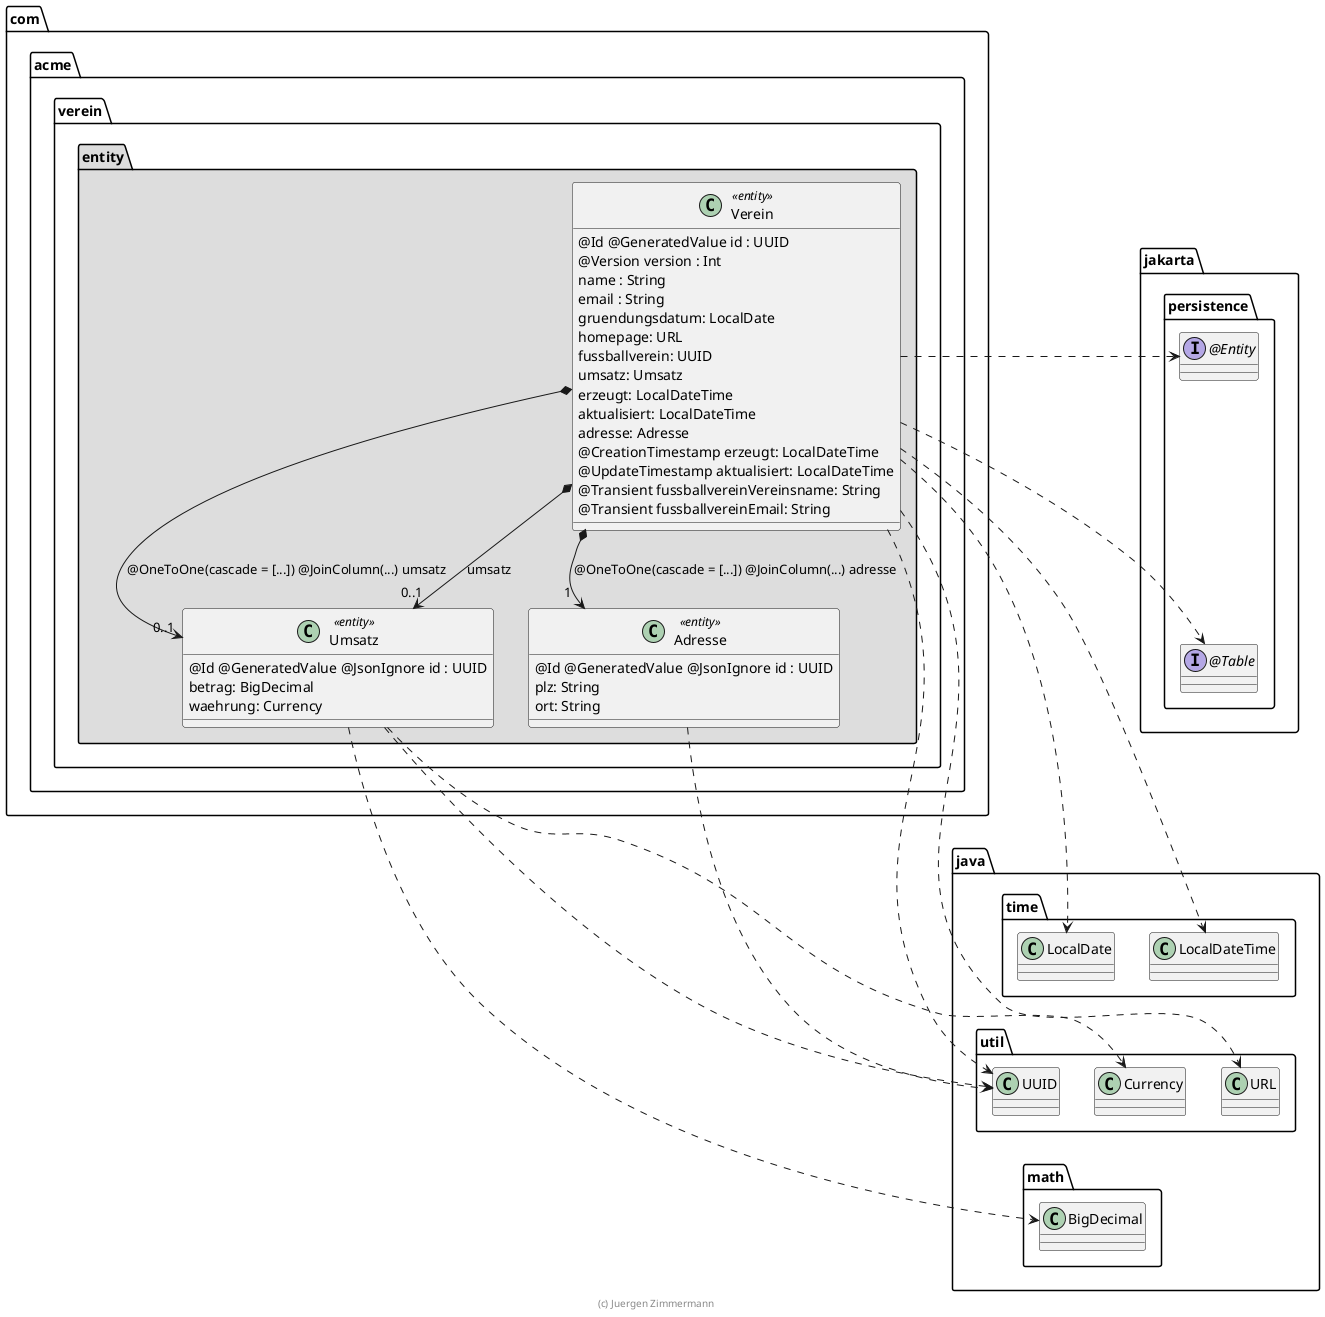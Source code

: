 ' Copyright (C) 2019 - present Juergen Zimmermann, Hochschule Karlsruhe
'
' This program is free software: you can redistribute it and/or modify
' it under the terms of the GNU General Public License as published by
' the Free Software Foundation, either version 3 of the License, or
' (at your option) any later version.
'
' This program is distributed in the hope that it will be useful,
' but WITHOUT ANY WARRANTY; without even the implied warranty of
' MERCHANTABILITY or FITNESS FOR A PARTICULAR PURPOSE.  See the
' GNU General Public License for more details.
'
' You should have received a copy of the GNU General Public License
' along with this program.  If not, see <https://www.gnu.org/licenses/>.
@startuml Verein

skinparam classAttributeIconSize 0
' skinparam monochrome true

package java {
    package util {
        class UUID
        class URL
        class Currency
    }

    package math {
        class BigDecimal
    }

    package time {
        class LocalDate
        class LocalDateTime

    }

    LocalDate .right[hidden].> LocalDateTime
       LocalDateTime .[hidden].> Currency
       Currency .[hidden].> BigDecimal
}
package jakarta.persistence {
    interface "@Entity" as Entity
    interface "@Table" as Table
    Entity -[hidden]down-> Table
    LocalDateTime .up[hidden].> Table
}

package com.acme.verein {
    package entity #DDDDDD {
        class Umsatz << entity >> {
            @Id @GeneratedValue @JsonIgnore id : UUID
            betrag: BigDecimal
            waehrung: Currency
        }
        Umsatz ..> UUID

 class Adresse << entity >> {
            @Id @GeneratedValue @JsonIgnore id : UUID
            plz: String
            ort: String
        }
        Adresse ..> UUID

    class Verein << entity >> {
    @Id @GeneratedValue id : UUID
                @Version version : Int
         name : String
         email : String
         gruendungsdatum: LocalDate
         homepage: URL
         fussballverein: UUID
         umsatz: Umsatz
         erzeugt: LocalDateTime
         aktualisiert: LocalDateTime
         adresse: Adresse
         @CreationTimestamp erzeugt: LocalDateTime
         @UpdateTimestamp aktualisiert: LocalDateTime
         @Transient fussballvereinVereinsname: String
         @Transient fussballvereinEmail: String
    }
  Verein *--> "0..1" Umsatz : @OneToOne(cascade = [...]) @JoinColumn(...) umsatz
        Verein *--> "1" Adresse :  @OneToOne(cascade = [...]) @JoinColumn(...) adresse

    Verein *--> "0..1" Umsatz: umsatz

    Verein ..> UUID
    Verein ..> LocalDate
    Verein ..> LocalDateTime

    Verein ..> URL
    Verein .right.> Entity
    Verein .right.> Table

    Umsatz ..> Currency
    Umsatz ..> BigDecimal
}

hide empty members

footer (c) Juergen Zimmermann

@enduml
